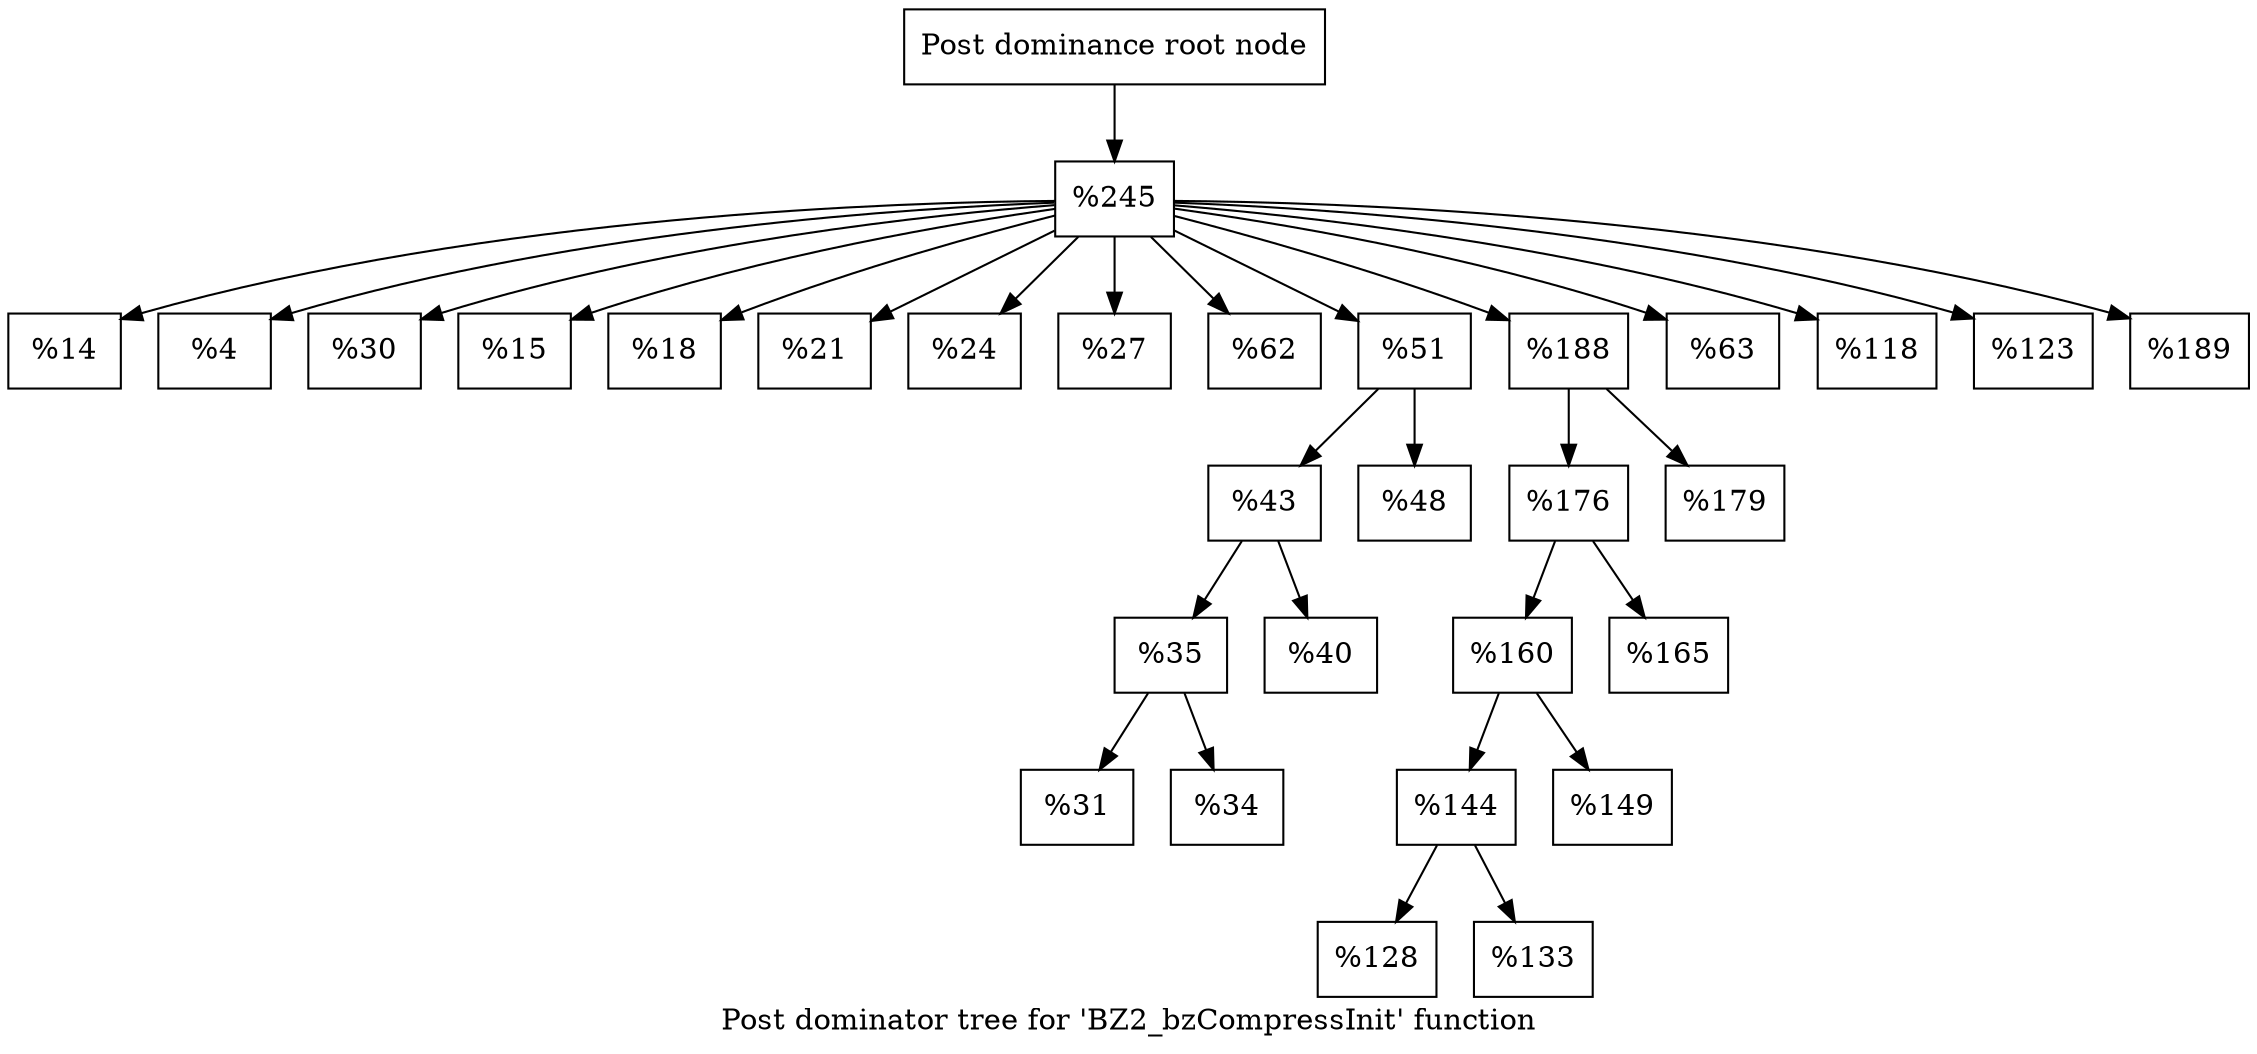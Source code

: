 digraph "Post dominator tree for 'BZ2_bzCompressInit' function" {
	label="Post dominator tree for 'BZ2_bzCompressInit' function";

	Node0xfb59c0 [shape=record,label="{Post dominance root node}"];
	Node0xfb59c0 -> Node0x1357830;
	Node0x1357830 [shape=record,label="{%245}"];
	Node0x1357830 -> Node0xfb5b60;
	Node0x1357830 -> Node0xfb5b20;
	Node0x1357830 -> Node0xfb5a00;
	Node0x1357830 -> Node0xfb5980;
	Node0x1357830 -> Node0x1055e30;
	Node0x1357830 -> Node0x1326080;
	Node0x1357830 -> Node0x12c8340;
	Node0x1357830 -> Node0x1246160;
	Node0x1357830 -> Node0x119dda0;
	Node0x1357830 -> Node0x10568f0;
	Node0x1357830 -> Node0x12a6db0;
	Node0x1357830 -> Node0x11d9030;
	Node0x1357830 -> Node0x12a81a0;
	Node0x1357830 -> Node0x1281f60;
	Node0x1357830 -> Node0x12776f0;
	Node0xfb5b60 [shape=record,label="{%14}"];
	Node0xfb5b20 [shape=record,label="{%4}"];
	Node0xfb5a00 [shape=record,label="{%30}"];
	Node0xfb5980 [shape=record,label="{%15}"];
	Node0x1055e30 [shape=record,label="{%18}"];
	Node0x1326080 [shape=record,label="{%21}"];
	Node0x12c8340 [shape=record,label="{%24}"];
	Node0x1246160 [shape=record,label="{%27}"];
	Node0x119dda0 [shape=record,label="{%62}"];
	Node0x10568f0 [shape=record,label="{%51}"];
	Node0x10568f0 -> Node0x12f29f0;
	Node0x10568f0 -> Node0x12a7d00;
	Node0x12f29f0 [shape=record,label="{%43}"];
	Node0x12f29f0 -> Node0x12a30c0;
	Node0x12f29f0 -> Node0x1339ef0;
	Node0x12a30c0 [shape=record,label="{%35}"];
	Node0x12a30c0 -> Node0x10f42a0;
	Node0x12a30c0 -> Node0x1346ac0;
	Node0x10f42a0 [shape=record,label="{%31}"];
	Node0x1346ac0 [shape=record,label="{%34}"];
	Node0x1339ef0 [shape=record,label="{%40}"];
	Node0x12a7d00 [shape=record,label="{%48}"];
	Node0x12a6db0 [shape=record,label="{%188}"];
	Node0x12a6db0 -> Node0xff68a0;
	Node0x12a6db0 -> Node0x129c9d0;
	Node0xff68a0 [shape=record,label="{%176}"];
	Node0xff68a0 -> Node0x11de070;
	Node0xff68a0 -> Node0x128a310;
	Node0x11de070 [shape=record,label="{%160}"];
	Node0x11de070 -> Node0x1240060;
	Node0x11de070 -> Node0x133e280;
	Node0x1240060 [shape=record,label="{%144}"];
	Node0x1240060 -> Node0x126f990;
	Node0x1240060 -> Node0x12aab20;
	Node0x126f990 [shape=record,label="{%128}"];
	Node0x12aab20 [shape=record,label="{%133}"];
	Node0x133e280 [shape=record,label="{%149}"];
	Node0x128a310 [shape=record,label="{%165}"];
	Node0x129c9d0 [shape=record,label="{%179}"];
	Node0x11d9030 [shape=record,label="{%63}"];
	Node0x12a81a0 [shape=record,label="{%118}"];
	Node0x1281f60 [shape=record,label="{%123}"];
	Node0x12776f0 [shape=record,label="{%189}"];
}

